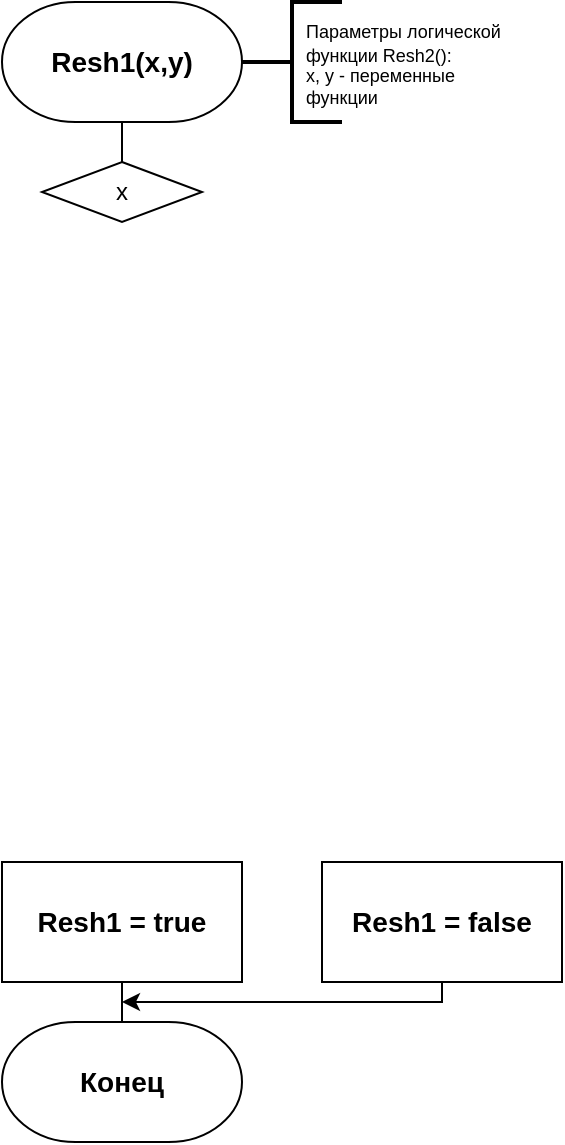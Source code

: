 <mxfile version="22.1.2" type="device">
  <diagram name="Page-1" id="74e2e168-ea6b-b213-b513-2b3c1d86103e">
    <mxGraphModel dx="523" dy="470" grid="1" gridSize="10" guides="0" tooltips="1" connect="1" arrows="0" fold="1" page="1" pageScale="1" pageWidth="827" pageHeight="1169" background="none" math="0" shadow="0">
      <root>
        <mxCell id="0" />
        <mxCell id="1" parent="0" />
        <mxCell id="duzxFuz499XpBN5VaYQ0-2" value="" style="group;labelBackgroundColor=none;fontFamily=Helvetica;" parent="1" vertex="1" connectable="0">
          <mxGeometry x="360" y="50" width="120" height="60" as="geometry" />
        </mxCell>
        <mxCell id="4oTWKZa-oMYPQXvp2SXr-9" value="&lt;b&gt;Resh1(x,y)&lt;/b&gt;" style="strokeWidth=1;html=1;shape=mxgraph.flowchart.terminator;whiteSpace=wrap;rounded=1;fontFamily=Helvetica;fontSize=14;fillColor=none;labelBackgroundColor=none;labelBorderColor=none;" parent="duzxFuz499XpBN5VaYQ0-2" vertex="1">
          <mxGeometry width="120.0" height="60" as="geometry" />
        </mxCell>
        <mxCell id="duzxFuz499XpBN5VaYQ0-9" value="" style="endArrow=none;html=1;rounded=0;entryX=0.5;entryY=1;entryDx=0;entryDy=0;exitX=0.5;exitY=0;exitDx=0;exitDy=0;labelBackgroundColor=none;fontColor=default;fontFamily=Helvetica;" parent="1" edge="1">
          <mxGeometry width="50" height="50" relative="1" as="geometry">
            <mxPoint x="420" y="130" as="sourcePoint" />
            <mxPoint x="420" y="110" as="targetPoint" />
          </mxGeometry>
        </mxCell>
        <mxCell id="duzxFuz499XpBN5VaYQ0-13" value="" style="group;labelBackgroundColor=none;fontFamily=Helvetica;" parent="1" vertex="1" connectable="0">
          <mxGeometry x="360" y="480" width="120" height="60" as="geometry" />
        </mxCell>
        <mxCell id="duzxFuz499XpBN5VaYQ0-10" value="" style="rounded=0;whiteSpace=wrap;html=1;labelBackgroundColor=none;fontFamily=Helvetica;" parent="duzxFuz499XpBN5VaYQ0-13" vertex="1">
          <mxGeometry width="120" height="60" as="geometry" />
        </mxCell>
        <mxCell id="duzxFuz499XpBN5VaYQ0-12" value="&lt;font style=&quot;font-size: 14px;&quot;&gt;&lt;b&gt;Resh1 = true&lt;/b&gt;&lt;/font&gt;" style="text;html=1;strokeColor=none;fillColor=none;align=center;verticalAlign=middle;whiteSpace=wrap;rounded=0;labelBackgroundColor=none;fontFamily=Helvetica;" parent="duzxFuz499XpBN5VaYQ0-13" vertex="1">
          <mxGeometry width="120" height="60" as="geometry" />
        </mxCell>
        <mxCell id="duzxFuz499XpBN5VaYQ0-14" value="" style="group;labelBackgroundColor=none;fontFamily=Helvetica;" parent="1" vertex="1" connectable="0">
          <mxGeometry x="520" y="480" width="120" height="60" as="geometry" />
        </mxCell>
        <mxCell id="duzxFuz499XpBN5VaYQ0-15" value="" style="rounded=0;whiteSpace=wrap;html=1;labelBackgroundColor=none;fontFamily=Helvetica;" parent="duzxFuz499XpBN5VaYQ0-14" vertex="1">
          <mxGeometry width="120" height="60" as="geometry" />
        </mxCell>
        <mxCell id="duzxFuz499XpBN5VaYQ0-16" value="&lt;font style=&quot;font-size: 14px;&quot;&gt;&lt;b&gt;Resh1 = false&lt;/b&gt;&lt;/font&gt;" style="text;html=1;strokeColor=none;fillColor=none;align=center;verticalAlign=middle;whiteSpace=wrap;rounded=0;labelBackgroundColor=none;fontFamily=Helvetica;" parent="duzxFuz499XpBN5VaYQ0-14" vertex="1">
          <mxGeometry width="120" height="60" as="geometry" />
        </mxCell>
        <mxCell id="duzxFuz499XpBN5VaYQ0-17" value="" style="group;labelBackgroundColor=none;fontFamily=Helvetica;" parent="1" vertex="1" connectable="0">
          <mxGeometry x="360" y="560" width="120" height="60" as="geometry" />
        </mxCell>
        <mxCell id="duzxFuz499XpBN5VaYQ0-18" value="" style="strokeWidth=1;html=1;shape=mxgraph.flowchart.terminator;whiteSpace=wrap;rounded=1;fontFamily=Helvetica;fontSize=14;fillColor=none;labelBackgroundColor=none;labelBorderColor=none;" parent="duzxFuz499XpBN5VaYQ0-17" vertex="1">
          <mxGeometry width="120.0" height="60" as="geometry" />
        </mxCell>
        <mxCell id="duzxFuz499XpBN5VaYQ0-19" value="&lt;b&gt;&lt;font style=&quot;font-size: 14px;&quot;&gt;Конец&lt;/font&gt;&lt;/b&gt;" style="text;html=1;strokeColor=none;fillColor=none;align=center;verticalAlign=middle;whiteSpace=wrap;rounded=0;labelBackgroundColor=none;fontFamily=Helvetica;" parent="duzxFuz499XpBN5VaYQ0-17" vertex="1">
          <mxGeometry width="120.0" height="60" as="geometry" />
        </mxCell>
        <mxCell id="duzxFuz499XpBN5VaYQ0-22" value="" style="endArrow=none;html=1;rounded=0;entryX=0.5;entryY=0;entryDx=0;entryDy=0;labelBackgroundColor=none;fontColor=default;fontFamily=Helvetica;exitX=0.5;exitY=1;exitDx=0;exitDy=0;" parent="1" target="duzxFuz499XpBN5VaYQ0-19" edge="1" source="duzxFuz499XpBN5VaYQ0-12">
          <mxGeometry width="50" height="50" relative="1" as="geometry">
            <mxPoint x="420" y="520" as="sourcePoint" />
            <mxPoint x="350" y="560" as="targetPoint" />
          </mxGeometry>
        </mxCell>
        <mxCell id="cmF1lUIxUgk8CuS8iypQ-1" value="" style="endArrow=classic;html=1;rounded=0;exitX=0.5;exitY=1;exitDx=0;exitDy=0;fontFamily=Helvetica;" edge="1" parent="1" source="duzxFuz499XpBN5VaYQ0-16">
          <mxGeometry width="50" height="50" relative="1" as="geometry">
            <mxPoint x="550" y="540" as="sourcePoint" />
            <mxPoint x="420" y="550" as="targetPoint" />
            <Array as="points">
              <mxPoint x="580" y="550" />
            </Array>
          </mxGeometry>
        </mxCell>
        <mxCell id="cmF1lUIxUgk8CuS8iypQ-2" value="" style="strokeWidth=2;html=1;shape=mxgraph.flowchart.annotation_2;align=left;labelPosition=right;pointerEvents=1;fontFamily=Helvetica;" vertex="1" parent="1">
          <mxGeometry x="480" y="50" width="50" height="60" as="geometry" />
        </mxCell>
        <mxCell id="cmF1lUIxUgk8CuS8iypQ-3" value="&lt;div style=&quot;&quot;&gt;&lt;span style=&quot;font-size: 9px; background-color: initial;&quot;&gt;Параметры логической&lt;/span&gt;&lt;/div&gt;&lt;font style=&quot;font-size: 9px;&quot;&gt;&lt;div style=&quot;&quot;&gt;&lt;span style=&quot;background-color: initial;&quot;&gt;функции Resh2():&lt;/span&gt;&lt;/div&gt;&lt;div style=&quot;&quot;&gt;&lt;span style=&quot;background-color: initial;&quot;&gt;x, y - переменные функции&lt;/span&gt;&lt;/div&gt;&lt;/font&gt;" style="text;html=1;strokeColor=none;fillColor=none;align=left;verticalAlign=middle;whiteSpace=wrap;rounded=0;fontFamily=Helvetica;" vertex="1" parent="1">
          <mxGeometry x="510" y="50" width="110" height="60" as="geometry" />
        </mxCell>
        <mxCell id="cmF1lUIxUgk8CuS8iypQ-4" value="" style="rhombus;whiteSpace=wrap;html=1;" vertex="1" parent="1">
          <mxGeometry x="380" y="130" width="80" height="30" as="geometry" />
        </mxCell>
        <mxCell id="cmF1lUIxUgk8CuS8iypQ-6" value="x" style="text;html=1;strokeColor=none;fillColor=none;align=center;verticalAlign=middle;whiteSpace=wrap;rounded=0;" vertex="1" parent="1">
          <mxGeometry x="380" y="130" width="80" height="30" as="geometry" />
        </mxCell>
      </root>
    </mxGraphModel>
  </diagram>
</mxfile>
